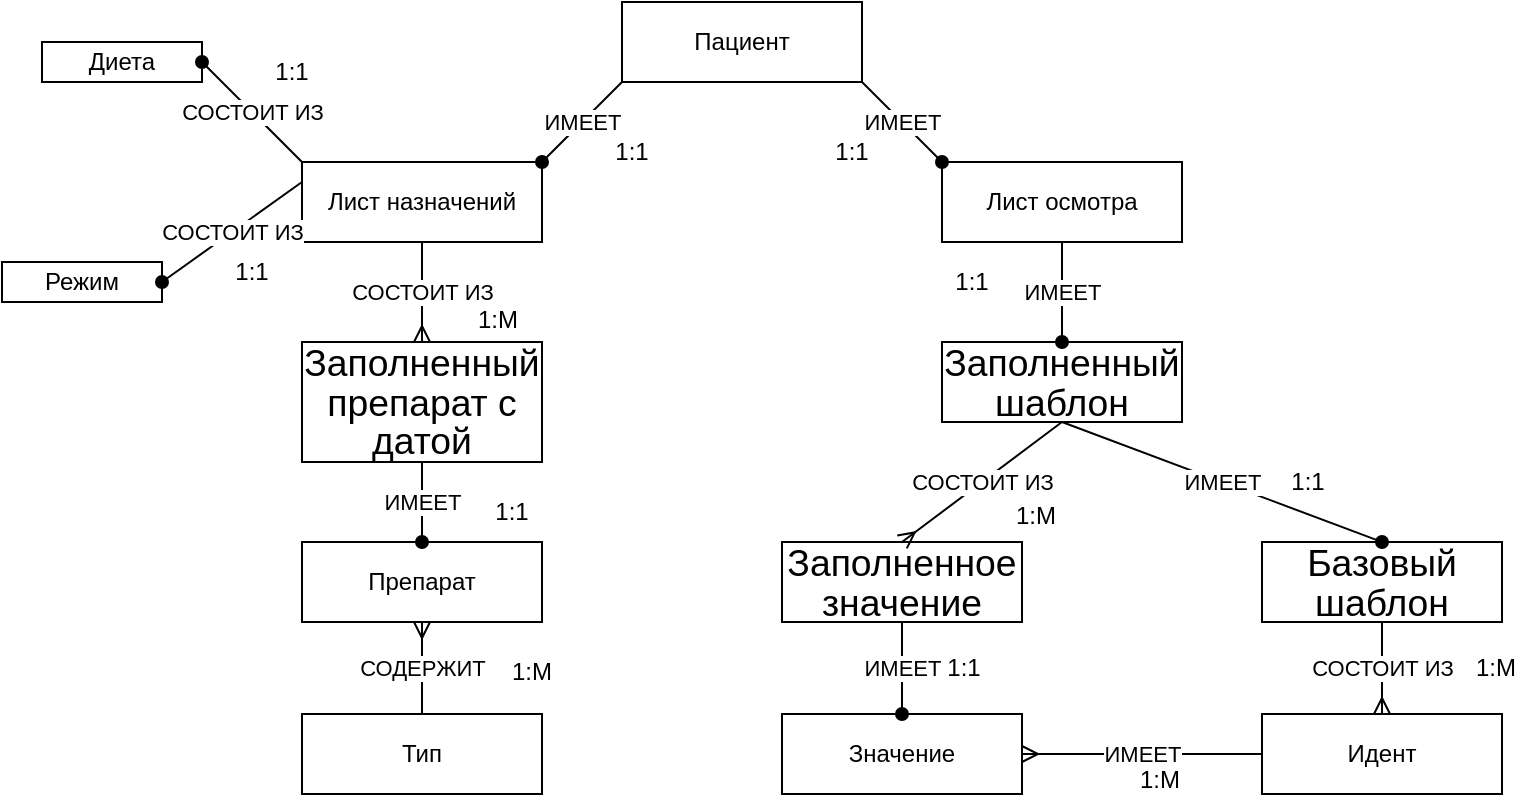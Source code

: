 <mxfile version="20.6.0" type="github">
  <diagram id="yDbGZ-jpoOIZYtK_G1Hy" name="Page-1">
    <mxGraphModel dx="938" dy="555" grid="0" gridSize="10" guides="1" tooltips="1" connect="1" arrows="1" fold="1" page="1" pageScale="1" pageWidth="827" pageHeight="1169" math="0" shadow="0">
      <root>
        <mxCell id="0" />
        <mxCell id="1" parent="0" />
        <mxCell id="HWeYRR4KEOsxDTRH1MZ7-1" value="Пациент" style="rounded=0;whiteSpace=wrap;html=1;" vertex="1" parent="1">
          <mxGeometry x="343" y="220" width="120" height="40" as="geometry" />
        </mxCell>
        <mxCell id="HWeYRR4KEOsxDTRH1MZ7-2" value="Лист назначений" style="rounded=0;whiteSpace=wrap;html=1;" vertex="1" parent="1">
          <mxGeometry x="183" y="300" width="120" height="40" as="geometry" />
        </mxCell>
        <mxCell id="HWeYRR4KEOsxDTRH1MZ7-3" value="Лист осмотра" style="rounded=0;whiteSpace=wrap;html=1;" vertex="1" parent="1">
          <mxGeometry x="503" y="300" width="120" height="40" as="geometry" />
        </mxCell>
        <mxCell id="HWeYRR4KEOsxDTRH1MZ7-4" value="" style="endArrow=oval;html=1;rounded=0;exitX=1;exitY=1;exitDx=0;exitDy=0;entryX=0;entryY=0;entryDx=0;entryDy=0;endFill=1;" edge="1" parent="1" source="HWeYRR4KEOsxDTRH1MZ7-1" target="HWeYRR4KEOsxDTRH1MZ7-3">
          <mxGeometry relative="1" as="geometry">
            <mxPoint x="373" y="390" as="sourcePoint" />
            <mxPoint x="473" y="390" as="targetPoint" />
          </mxGeometry>
        </mxCell>
        <mxCell id="HWeYRR4KEOsxDTRH1MZ7-5" value="ИМЕЕТ" style="edgeLabel;resizable=0;html=1;align=center;verticalAlign=middle;" connectable="0" vertex="1" parent="HWeYRR4KEOsxDTRH1MZ7-4">
          <mxGeometry relative="1" as="geometry" />
        </mxCell>
        <mxCell id="HWeYRR4KEOsxDTRH1MZ7-6" value="" style="endArrow=oval;html=1;rounded=0;exitX=0;exitY=1;exitDx=0;exitDy=0;entryX=1;entryY=0;entryDx=0;entryDy=0;endFill=1;" edge="1" parent="1" source="HWeYRR4KEOsxDTRH1MZ7-1" target="HWeYRR4KEOsxDTRH1MZ7-2">
          <mxGeometry relative="1" as="geometry">
            <mxPoint x="373" y="390" as="sourcePoint" />
            <mxPoint x="473" y="390" as="targetPoint" />
          </mxGeometry>
        </mxCell>
        <mxCell id="HWeYRR4KEOsxDTRH1MZ7-7" value="ИМЕЕТ" style="edgeLabel;resizable=0;html=1;align=center;verticalAlign=middle;" connectable="0" vertex="1" parent="HWeYRR4KEOsxDTRH1MZ7-6">
          <mxGeometry relative="1" as="geometry" />
        </mxCell>
        <mxCell id="HWeYRR4KEOsxDTRH1MZ7-8" value="1:1&lt;br&gt;" style="text;html=1;strokeColor=none;fillColor=none;align=center;verticalAlign=middle;whiteSpace=wrap;rounded=0;" vertex="1" parent="1">
          <mxGeometry x="333" y="290" width="30" height="10" as="geometry" />
        </mxCell>
        <mxCell id="HWeYRR4KEOsxDTRH1MZ7-9" value="1:1&lt;br&gt;" style="text;html=1;strokeColor=none;fillColor=none;align=center;verticalAlign=middle;whiteSpace=wrap;rounded=0;" vertex="1" parent="1">
          <mxGeometry x="443" y="290" width="30" height="10" as="geometry" />
        </mxCell>
        <mxCell id="HWeYRR4KEOsxDTRH1MZ7-10" value="Режим&lt;span style=&quot;color: rgba(0, 0, 0, 0); font-family: monospace; font-size: 0px; text-align: start;&quot;&gt;%3CmxGraphModel%3E%3Croot%3E%3CmxCell%20id%3D%220%22%2F%3E%3CmxCell%20id%3D%221%22%20parent%3D%220%22%2F%3E%3CmxCell%20id%3D%222%22%20value%3D%221%3A1%26lt%3Bbr%26gt%3B%22%20style%3D%22text%3Bhtml%3D1%3BstrokeColor%3Dnone%3BfillColor%3Dnone%3Balign%3Dcenter%3BverticalAlign%3Dmiddle%3BwhiteSpace%3Dwrap%3Brounded%3D0%3B%22%20vertex%3D%221%22%20parent%3D%221%22%3E%3CmxGeometry%20x%3D%22310%22%20y%3D%22270%22%20width%3D%2230%22%20height%3D%2210%22%20as%3D%22geometry%22%2F%3E%3C%2FmxCell%3E%3C%2Froot%3E%3C%2FmxGraphModel%3E&lt;/span&gt;" style="rounded=0;whiteSpace=wrap;html=1;" vertex="1" parent="1">
          <mxGeometry x="33" y="350" width="80" height="20" as="geometry" />
        </mxCell>
        <mxCell id="HWeYRR4KEOsxDTRH1MZ7-11" value="Диета" style="rounded=0;whiteSpace=wrap;html=1;" vertex="1" parent="1">
          <mxGeometry x="53" y="240" width="80" height="20" as="geometry" />
        </mxCell>
        <mxCell id="HWeYRR4KEOsxDTRH1MZ7-12" value="" style="endArrow=oval;html=1;rounded=0;exitX=0;exitY=0;exitDx=0;exitDy=0;entryX=1;entryY=0.5;entryDx=0;entryDy=0;endFill=1;" edge="1" parent="1" source="HWeYRR4KEOsxDTRH1MZ7-2" target="HWeYRR4KEOsxDTRH1MZ7-11">
          <mxGeometry relative="1" as="geometry">
            <mxPoint x="393" y="400" as="sourcePoint" />
            <mxPoint x="493" y="400" as="targetPoint" />
            <Array as="points">
              <mxPoint x="153" y="270" />
            </Array>
          </mxGeometry>
        </mxCell>
        <mxCell id="HWeYRR4KEOsxDTRH1MZ7-13" value="СОСТОИТ ИЗ" style="edgeLabel;resizable=0;html=1;align=center;verticalAlign=middle;" connectable="0" vertex="1" parent="HWeYRR4KEOsxDTRH1MZ7-12">
          <mxGeometry relative="1" as="geometry" />
        </mxCell>
        <mxCell id="HWeYRR4KEOsxDTRH1MZ7-14" value="" style="endArrow=oval;html=1;rounded=0;entryX=1;entryY=0.5;entryDx=0;entryDy=0;endFill=1;" edge="1" parent="1" target="HWeYRR4KEOsxDTRH1MZ7-10">
          <mxGeometry relative="1" as="geometry">
            <mxPoint x="183" y="310" as="sourcePoint" />
            <mxPoint x="123" y="290" as="targetPoint" />
            <Array as="points" />
          </mxGeometry>
        </mxCell>
        <mxCell id="HWeYRR4KEOsxDTRH1MZ7-15" value="СОСТОИТ ИЗ" style="edgeLabel;resizable=0;html=1;align=center;verticalAlign=middle;" connectable="0" vertex="1" parent="HWeYRR4KEOsxDTRH1MZ7-14">
          <mxGeometry relative="1" as="geometry" />
        </mxCell>
        <mxCell id="HWeYRR4KEOsxDTRH1MZ7-16" value="&lt;span style=&quot;font-size:14.0pt;line-height:107%;&lt;br/&gt;font-family:&amp;quot;Times New Roman&amp;quot;,&amp;quot;serif&amp;quot;;mso-fareast-font-family:Calibri;&lt;br/&gt;mso-fareast-theme-font:minor-latin;mso-ansi-language:RU;mso-fareast-language:&lt;br/&gt;EN-US;mso-bidi-language:AR-SA&quot;&gt;Заполненный препарат с датой&lt;/span&gt;" style="rounded=0;whiteSpace=wrap;html=1;" vertex="1" parent="1">
          <mxGeometry x="183" y="390" width="120" height="60" as="geometry" />
        </mxCell>
        <mxCell id="HWeYRR4KEOsxDTRH1MZ7-17" value="1:1&lt;br&gt;" style="text;html=1;strokeColor=none;fillColor=none;align=center;verticalAlign=middle;whiteSpace=wrap;rounded=0;" vertex="1" parent="1">
          <mxGeometry x="163" y="250" width="30" height="10" as="geometry" />
        </mxCell>
        <mxCell id="HWeYRR4KEOsxDTRH1MZ7-18" value="1:1&lt;br&gt;" style="text;html=1;strokeColor=none;fillColor=none;align=center;verticalAlign=middle;whiteSpace=wrap;rounded=0;" vertex="1" parent="1">
          <mxGeometry x="143" y="350" width="30" height="10" as="geometry" />
        </mxCell>
        <mxCell id="HWeYRR4KEOsxDTRH1MZ7-19" value="" style="endArrow=ERmany;html=1;rounded=0;exitX=0.5;exitY=1;exitDx=0;exitDy=0;entryX=0.5;entryY=0;entryDx=0;entryDy=0;endFill=0;" edge="1" parent="1" source="HWeYRR4KEOsxDTRH1MZ7-2" target="HWeYRR4KEOsxDTRH1MZ7-16">
          <mxGeometry relative="1" as="geometry">
            <mxPoint x="323" y="400" as="sourcePoint" />
            <mxPoint x="423" y="400" as="targetPoint" />
          </mxGeometry>
        </mxCell>
        <mxCell id="HWeYRR4KEOsxDTRH1MZ7-20" value="СОСТОИТ ИЗ" style="edgeLabel;resizable=0;html=1;align=center;verticalAlign=middle;" connectable="0" vertex="1" parent="HWeYRR4KEOsxDTRH1MZ7-19">
          <mxGeometry relative="1" as="geometry" />
        </mxCell>
        <mxCell id="HWeYRR4KEOsxDTRH1MZ7-21" value="1:М&lt;br&gt;" style="text;html=1;strokeColor=none;fillColor=none;align=center;verticalAlign=middle;whiteSpace=wrap;rounded=0;" vertex="1" parent="1">
          <mxGeometry x="266" y="374" width="30" height="10" as="geometry" />
        </mxCell>
        <mxCell id="HWeYRR4KEOsxDTRH1MZ7-22" value="&lt;span&gt;Препарат&lt;/span&gt;" style="rounded=0;whiteSpace=wrap;html=1;" vertex="1" parent="1">
          <mxGeometry x="183" y="490" width="120" height="40" as="geometry" />
        </mxCell>
        <mxCell id="HWeYRR4KEOsxDTRH1MZ7-24" value="&lt;span&gt;Тип&lt;/span&gt;" style="rounded=0;whiteSpace=wrap;html=1;" vertex="1" parent="1">
          <mxGeometry x="183" y="576" width="120" height="40" as="geometry" />
        </mxCell>
        <mxCell id="HWeYRR4KEOsxDTRH1MZ7-27" value="" style="endArrow=oval;html=1;rounded=0;exitX=0.5;exitY=1;exitDx=0;exitDy=0;entryX=0.5;entryY=0;entryDx=0;entryDy=0;endFill=1;" edge="1" parent="1" source="HWeYRR4KEOsxDTRH1MZ7-16" target="HWeYRR4KEOsxDTRH1MZ7-22">
          <mxGeometry relative="1" as="geometry">
            <mxPoint x="323" y="520" as="sourcePoint" />
            <mxPoint x="423" y="520" as="targetPoint" />
          </mxGeometry>
        </mxCell>
        <mxCell id="HWeYRR4KEOsxDTRH1MZ7-28" value="ИМЕЕТ" style="edgeLabel;resizable=0;html=1;align=center;verticalAlign=middle;" connectable="0" vertex="1" parent="HWeYRR4KEOsxDTRH1MZ7-27">
          <mxGeometry relative="1" as="geometry" />
        </mxCell>
        <mxCell id="HWeYRR4KEOsxDTRH1MZ7-31" value="" style="endArrow=ERmany;html=1;rounded=0;exitX=0.5;exitY=0;exitDx=0;exitDy=0;entryX=0.5;entryY=1;entryDx=0;entryDy=0;endFill=0;" edge="1" parent="1" source="HWeYRR4KEOsxDTRH1MZ7-24" target="HWeYRR4KEOsxDTRH1MZ7-22">
          <mxGeometry relative="1" as="geometry">
            <mxPoint x="323" y="520" as="sourcePoint" />
            <mxPoint x="423" y="520" as="targetPoint" />
          </mxGeometry>
        </mxCell>
        <mxCell id="HWeYRR4KEOsxDTRH1MZ7-32" value="СОДЕРЖИТ" style="edgeLabel;resizable=0;html=1;align=center;verticalAlign=middle;" connectable="0" vertex="1" parent="HWeYRR4KEOsxDTRH1MZ7-31">
          <mxGeometry relative="1" as="geometry" />
        </mxCell>
        <mxCell id="HWeYRR4KEOsxDTRH1MZ7-33" value="1:М&lt;br&gt;" style="text;html=1;strokeColor=none;fillColor=none;align=center;verticalAlign=middle;whiteSpace=wrap;rounded=0;" vertex="1" parent="1">
          <mxGeometry x="283" y="550" width="30" height="10" as="geometry" />
        </mxCell>
        <mxCell id="HWeYRR4KEOsxDTRH1MZ7-34" value="1:1&lt;br&gt;" style="text;html=1;strokeColor=none;fillColor=none;align=center;verticalAlign=middle;whiteSpace=wrap;rounded=0;" vertex="1" parent="1">
          <mxGeometry x="273" y="470" width="30" height="10" as="geometry" />
        </mxCell>
        <mxCell id="HWeYRR4KEOsxDTRH1MZ7-35" value="&lt;span style=&quot;font-size:14.0pt;line-height:107%;&lt;br/&gt;font-family:&amp;quot;Times New Roman&amp;quot;,&amp;quot;serif&amp;quot;;mso-fareast-font-family:Calibri;&lt;br/&gt;mso-fareast-theme-font:minor-latin;mso-ansi-language:RU;mso-fareast-language:&lt;br/&gt;EN-US;mso-bidi-language:AR-SA&quot;&gt;Заполненный шаблон&lt;/span&gt;" style="rounded=0;whiteSpace=wrap;html=1;" vertex="1" parent="1">
          <mxGeometry x="503" y="390" width="120" height="40" as="geometry" />
        </mxCell>
        <mxCell id="HWeYRR4KEOsxDTRH1MZ7-36" value="&lt;span style=&quot;font-size:14.0pt;line-height:107%;&lt;br/&gt;font-family:&amp;quot;Times New Roman&amp;quot;,&amp;quot;serif&amp;quot;;mso-fareast-font-family:Calibri;&lt;br/&gt;mso-fareast-theme-font:minor-latin;mso-ansi-language:RU;mso-fareast-language:&lt;br/&gt;EN-US;mso-bidi-language:AR-SA&quot;&gt;Заполненное значение&lt;/span&gt;" style="rounded=0;whiteSpace=wrap;html=1;" vertex="1" parent="1">
          <mxGeometry x="423" y="490" width="120" height="40" as="geometry" />
        </mxCell>
        <mxCell id="HWeYRR4KEOsxDTRH1MZ7-37" value="&lt;span style=&quot;font-size:14.0pt;line-height:107%;&lt;br/&gt;font-family:&amp;quot;Times New Roman&amp;quot;,&amp;quot;serif&amp;quot;;mso-fareast-font-family:Calibri;&lt;br/&gt;mso-fareast-theme-font:minor-latin;mso-ansi-language:RU;mso-fareast-language:&lt;br/&gt;EN-US;mso-bidi-language:AR-SA&quot;&gt;Базовый шаблон&lt;/span&gt;" style="rounded=0;whiteSpace=wrap;html=1;" vertex="1" parent="1">
          <mxGeometry x="663" y="490" width="120" height="40" as="geometry" />
        </mxCell>
        <mxCell id="HWeYRR4KEOsxDTRH1MZ7-38" style="edgeStyle=orthogonalEdgeStyle;rounded=0;orthogonalLoop=1;jettySize=auto;html=1;exitX=0.5;exitY=1;exitDx=0;exitDy=0;endArrow=ERmany;endFill=0;" edge="1" parent="1" source="HWeYRR4KEOsxDTRH1MZ7-37" target="HWeYRR4KEOsxDTRH1MZ7-37">
          <mxGeometry relative="1" as="geometry" />
        </mxCell>
        <mxCell id="HWeYRR4KEOsxDTRH1MZ7-39" value="Идент" style="rounded=0;whiteSpace=wrap;html=1;" vertex="1" parent="1">
          <mxGeometry x="663" y="576" width="120" height="40" as="geometry" />
        </mxCell>
        <mxCell id="HWeYRR4KEOsxDTRH1MZ7-40" value="Значение" style="rounded=0;whiteSpace=wrap;html=1;" vertex="1" parent="1">
          <mxGeometry x="423" y="576" width="120" height="40" as="geometry" />
        </mxCell>
        <mxCell id="HWeYRR4KEOsxDTRH1MZ7-41" value="" style="endArrow=ERmany;html=1;rounded=0;entryX=1;entryY=0.5;entryDx=0;entryDy=0;exitX=0;exitY=0.5;exitDx=0;exitDy=0;endFill=0;" edge="1" parent="1" source="HWeYRR4KEOsxDTRH1MZ7-39" target="HWeYRR4KEOsxDTRH1MZ7-40">
          <mxGeometry relative="1" as="geometry">
            <mxPoint x="443" y="450" as="sourcePoint" />
            <mxPoint x="543" y="450" as="targetPoint" />
          </mxGeometry>
        </mxCell>
        <mxCell id="HWeYRR4KEOsxDTRH1MZ7-42" value="ИМЕЕТ" style="edgeLabel;resizable=0;html=1;align=center;verticalAlign=middle;" connectable="0" vertex="1" parent="HWeYRR4KEOsxDTRH1MZ7-41">
          <mxGeometry relative="1" as="geometry" />
        </mxCell>
        <mxCell id="HWeYRR4KEOsxDTRH1MZ7-43" value="1:М&lt;br&gt;" style="text;html=1;strokeColor=none;fillColor=none;align=center;verticalAlign=middle;whiteSpace=wrap;rounded=0;" vertex="1" parent="1">
          <mxGeometry x="597" y="604" width="30" height="10" as="geometry" />
        </mxCell>
        <mxCell id="HWeYRR4KEOsxDTRH1MZ7-44" value="" style="endArrow=ERmany;html=1;rounded=0;entryX=0.5;entryY=0;entryDx=0;entryDy=0;endFill=0;exitX=0.5;exitY=1;exitDx=0;exitDy=0;" edge="1" parent="1" source="HWeYRR4KEOsxDTRH1MZ7-37" target="HWeYRR4KEOsxDTRH1MZ7-39">
          <mxGeometry relative="1" as="geometry">
            <mxPoint x="723" y="500" as="sourcePoint" />
            <mxPoint x="593" y="610" as="targetPoint" />
          </mxGeometry>
        </mxCell>
        <mxCell id="HWeYRR4KEOsxDTRH1MZ7-45" value="СОСТОИТ ИЗ&lt;br&gt;" style="edgeLabel;resizable=0;html=1;align=center;verticalAlign=middle;" connectable="0" vertex="1" parent="HWeYRR4KEOsxDTRH1MZ7-44">
          <mxGeometry relative="1" as="geometry" />
        </mxCell>
        <mxCell id="HWeYRR4KEOsxDTRH1MZ7-46" value="1:М&lt;br&gt;" style="text;html=1;strokeColor=none;fillColor=none;align=center;verticalAlign=middle;whiteSpace=wrap;rounded=0;" vertex="1" parent="1">
          <mxGeometry x="765" y="548" width="30" height="10" as="geometry" />
        </mxCell>
        <mxCell id="HWeYRR4KEOsxDTRH1MZ7-47" value="" style="endArrow=ERmany;html=1;rounded=0;entryX=0.5;entryY=0;entryDx=0;entryDy=0;endFill=0;exitX=0.5;exitY=1;exitDx=0;exitDy=0;" edge="1" parent="1" source="HWeYRR4KEOsxDTRH1MZ7-35" target="HWeYRR4KEOsxDTRH1MZ7-36">
          <mxGeometry relative="1" as="geometry">
            <mxPoint x="473" y="420" as="sourcePoint" />
            <mxPoint x="403" y="460" as="targetPoint" />
          </mxGeometry>
        </mxCell>
        <mxCell id="HWeYRR4KEOsxDTRH1MZ7-48" value="СОСТОИТ ИЗ&lt;br&gt;" style="edgeLabel;resizable=0;html=1;align=center;verticalAlign=middle;" connectable="0" vertex="1" parent="HWeYRR4KEOsxDTRH1MZ7-47">
          <mxGeometry relative="1" as="geometry" />
        </mxCell>
        <mxCell id="HWeYRR4KEOsxDTRH1MZ7-49" value="1:М&lt;br&gt;" style="text;html=1;strokeColor=none;fillColor=none;align=center;verticalAlign=middle;whiteSpace=wrap;rounded=0;" vertex="1" parent="1">
          <mxGeometry x="535" y="472" width="30" height="10" as="geometry" />
        </mxCell>
        <mxCell id="HWeYRR4KEOsxDTRH1MZ7-50" value="" style="endArrow=oval;html=1;rounded=0;exitX=0.5;exitY=1;exitDx=0;exitDy=0;entryX=0.5;entryY=0;entryDx=0;entryDy=0;endFill=1;" edge="1" parent="1" source="HWeYRR4KEOsxDTRH1MZ7-3" target="HWeYRR4KEOsxDTRH1MZ7-35">
          <mxGeometry relative="1" as="geometry">
            <mxPoint x="443" y="440" as="sourcePoint" />
            <mxPoint x="543" y="440" as="targetPoint" />
            <Array as="points" />
          </mxGeometry>
        </mxCell>
        <mxCell id="HWeYRR4KEOsxDTRH1MZ7-51" value="ИМЕЕТ" style="edgeLabel;resizable=0;html=1;align=center;verticalAlign=middle;" connectable="0" vertex="1" parent="HWeYRR4KEOsxDTRH1MZ7-50">
          <mxGeometry relative="1" as="geometry" />
        </mxCell>
        <mxCell id="HWeYRR4KEOsxDTRH1MZ7-52" value="1:1&lt;br&gt;" style="text;html=1;strokeColor=none;fillColor=none;align=center;verticalAlign=middle;whiteSpace=wrap;rounded=0;" vertex="1" parent="1">
          <mxGeometry x="503" y="355" width="30" height="10" as="geometry" />
        </mxCell>
        <mxCell id="HWeYRR4KEOsxDTRH1MZ7-53" value="" style="endArrow=oval;html=1;rounded=0;exitX=0.5;exitY=1;exitDx=0;exitDy=0;entryX=0.5;entryY=0;entryDx=0;entryDy=0;endFill=1;" edge="1" parent="1" source="HWeYRR4KEOsxDTRH1MZ7-35" target="HWeYRR4KEOsxDTRH1MZ7-37">
          <mxGeometry relative="1" as="geometry">
            <mxPoint x="573" y="350" as="sourcePoint" />
            <mxPoint x="493" y="390" as="targetPoint" />
            <Array as="points" />
          </mxGeometry>
        </mxCell>
        <mxCell id="HWeYRR4KEOsxDTRH1MZ7-54" value="ИМЕЕТ" style="edgeLabel;resizable=0;html=1;align=center;verticalAlign=middle;" connectable="0" vertex="1" parent="HWeYRR4KEOsxDTRH1MZ7-53">
          <mxGeometry relative="1" as="geometry" />
        </mxCell>
        <mxCell id="HWeYRR4KEOsxDTRH1MZ7-56" value="1:1&lt;br&gt;" style="text;html=1;strokeColor=none;fillColor=none;align=center;verticalAlign=middle;whiteSpace=wrap;rounded=0;" vertex="1" parent="1">
          <mxGeometry x="671" y="455" width="30" height="10" as="geometry" />
        </mxCell>
        <mxCell id="HWeYRR4KEOsxDTRH1MZ7-57" value="" style="endArrow=oval;html=1;rounded=0;entryX=0.5;entryY=0;entryDx=0;entryDy=0;exitX=0.5;exitY=1;exitDx=0;exitDy=0;endFill=1;" edge="1" parent="1" source="HWeYRR4KEOsxDTRH1MZ7-36" target="HWeYRR4KEOsxDTRH1MZ7-40">
          <mxGeometry relative="1" as="geometry">
            <mxPoint x="333" y="440" as="sourcePoint" />
            <mxPoint x="433" y="440" as="targetPoint" />
          </mxGeometry>
        </mxCell>
        <mxCell id="HWeYRR4KEOsxDTRH1MZ7-58" value="ИМЕЕТ" style="edgeLabel;resizable=0;html=1;align=center;verticalAlign=middle;" connectable="0" vertex="1" parent="HWeYRR4KEOsxDTRH1MZ7-57">
          <mxGeometry relative="1" as="geometry" />
        </mxCell>
        <mxCell id="HWeYRR4KEOsxDTRH1MZ7-59" value="1:1&lt;br&gt;" style="text;html=1;strokeColor=none;fillColor=none;align=center;verticalAlign=middle;whiteSpace=wrap;rounded=0;" vertex="1" parent="1">
          <mxGeometry x="499" y="548" width="30" height="10" as="geometry" />
        </mxCell>
      </root>
    </mxGraphModel>
  </diagram>
</mxfile>
